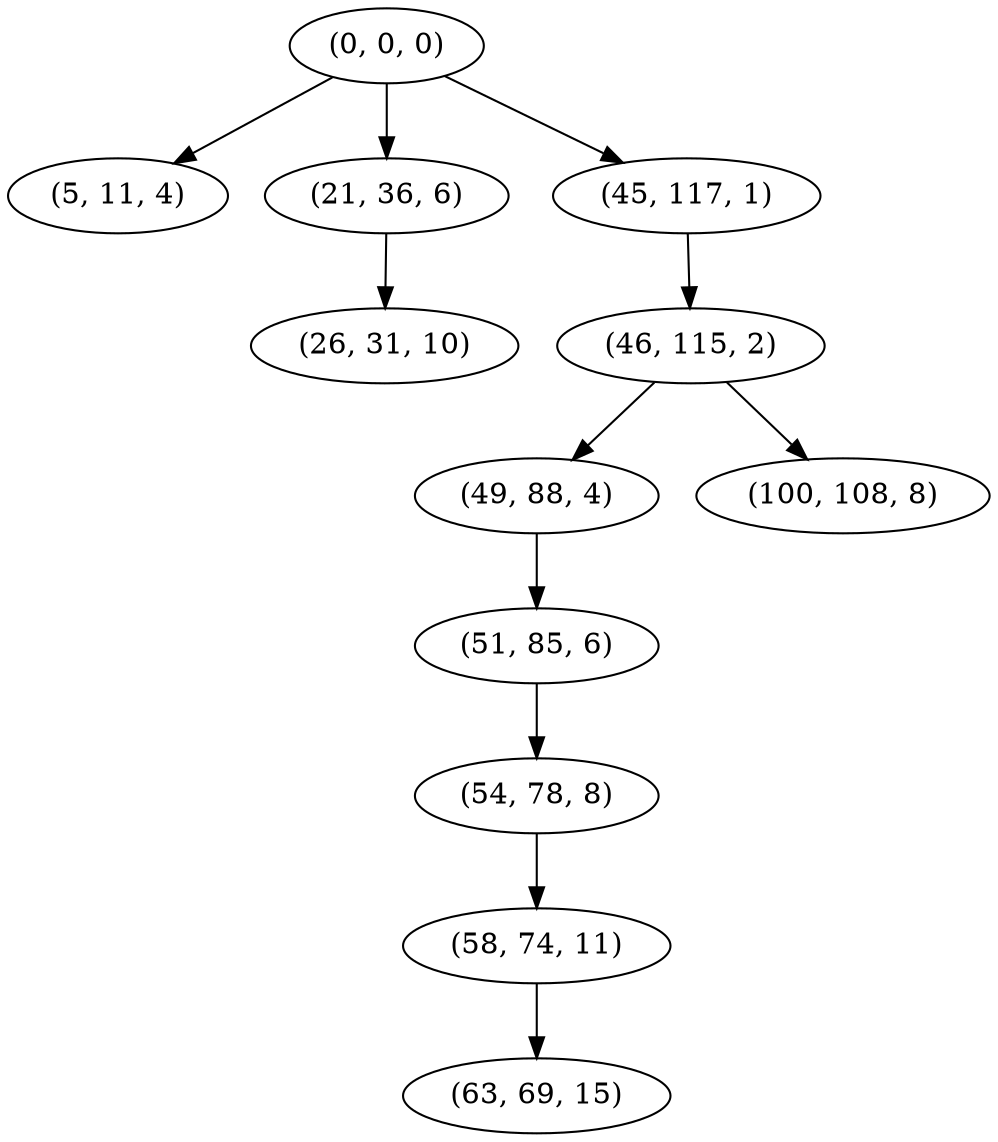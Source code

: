 digraph tree {
    "(0, 0, 0)";
    "(5, 11, 4)";
    "(21, 36, 6)";
    "(26, 31, 10)";
    "(45, 117, 1)";
    "(46, 115, 2)";
    "(49, 88, 4)";
    "(51, 85, 6)";
    "(54, 78, 8)";
    "(58, 74, 11)";
    "(63, 69, 15)";
    "(100, 108, 8)";
    "(0, 0, 0)" -> "(5, 11, 4)";
    "(0, 0, 0)" -> "(21, 36, 6)";
    "(0, 0, 0)" -> "(45, 117, 1)";
    "(21, 36, 6)" -> "(26, 31, 10)";
    "(45, 117, 1)" -> "(46, 115, 2)";
    "(46, 115, 2)" -> "(49, 88, 4)";
    "(46, 115, 2)" -> "(100, 108, 8)";
    "(49, 88, 4)" -> "(51, 85, 6)";
    "(51, 85, 6)" -> "(54, 78, 8)";
    "(54, 78, 8)" -> "(58, 74, 11)";
    "(58, 74, 11)" -> "(63, 69, 15)";
}

